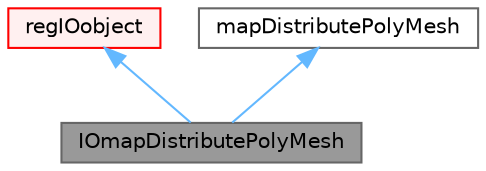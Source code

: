 digraph "IOmapDistributePolyMesh"
{
 // LATEX_PDF_SIZE
  bgcolor="transparent";
  edge [fontname=Helvetica,fontsize=10,labelfontname=Helvetica,labelfontsize=10];
  node [fontname=Helvetica,fontsize=10,shape=box,height=0.2,width=0.4];
  Node1 [id="Node000001",label="IOmapDistributePolyMesh",height=0.2,width=0.4,color="gray40", fillcolor="grey60", style="filled", fontcolor="black",tooltip="IOmapDistributePolyMesh is derived from mapDistributePolyMesh and IOobject to give the mapDistributeP..."];
  Node2 -> Node1 [id="edge1_Node000001_Node000002",dir="back",color="steelblue1",style="solid",tooltip=" "];
  Node2 [id="Node000002",label="regIOobject",height=0.2,width=0.4,color="red", fillcolor="#FFF0F0", style="filled",URL="$classFoam_1_1regIOobject.html",tooltip="regIOobject is an abstract class derived from IOobject to handle automatic object registration with t..."];
  Node7 -> Node1 [id="edge2_Node000001_Node000007",dir="back",color="steelblue1",style="solid",tooltip=" "];
  Node7 [id="Node000007",label="mapDistributePolyMesh",height=0.2,width=0.4,color="gray40", fillcolor="white", style="filled",URL="$classFoam_1_1mapDistributePolyMesh.html",tooltip="Class containing mesh-to-mesh mapping information after a mesh distribution where we send parts of me..."];
}
